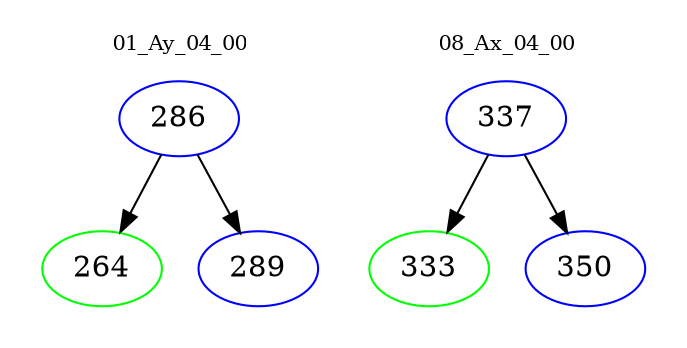 digraph{
subgraph cluster_0 {
color = white
label = "01_Ay_04_00";
fontsize=10;
T0_286 [label="286", color="blue"]
T0_286 -> T0_264 [color="black"]
T0_264 [label="264", color="green"]
T0_286 -> T0_289 [color="black"]
T0_289 [label="289", color="blue"]
}
subgraph cluster_1 {
color = white
label = "08_Ax_04_00";
fontsize=10;
T1_337 [label="337", color="blue"]
T1_337 -> T1_333 [color="black"]
T1_333 [label="333", color="green"]
T1_337 -> T1_350 [color="black"]
T1_350 [label="350", color="blue"]
}
}
